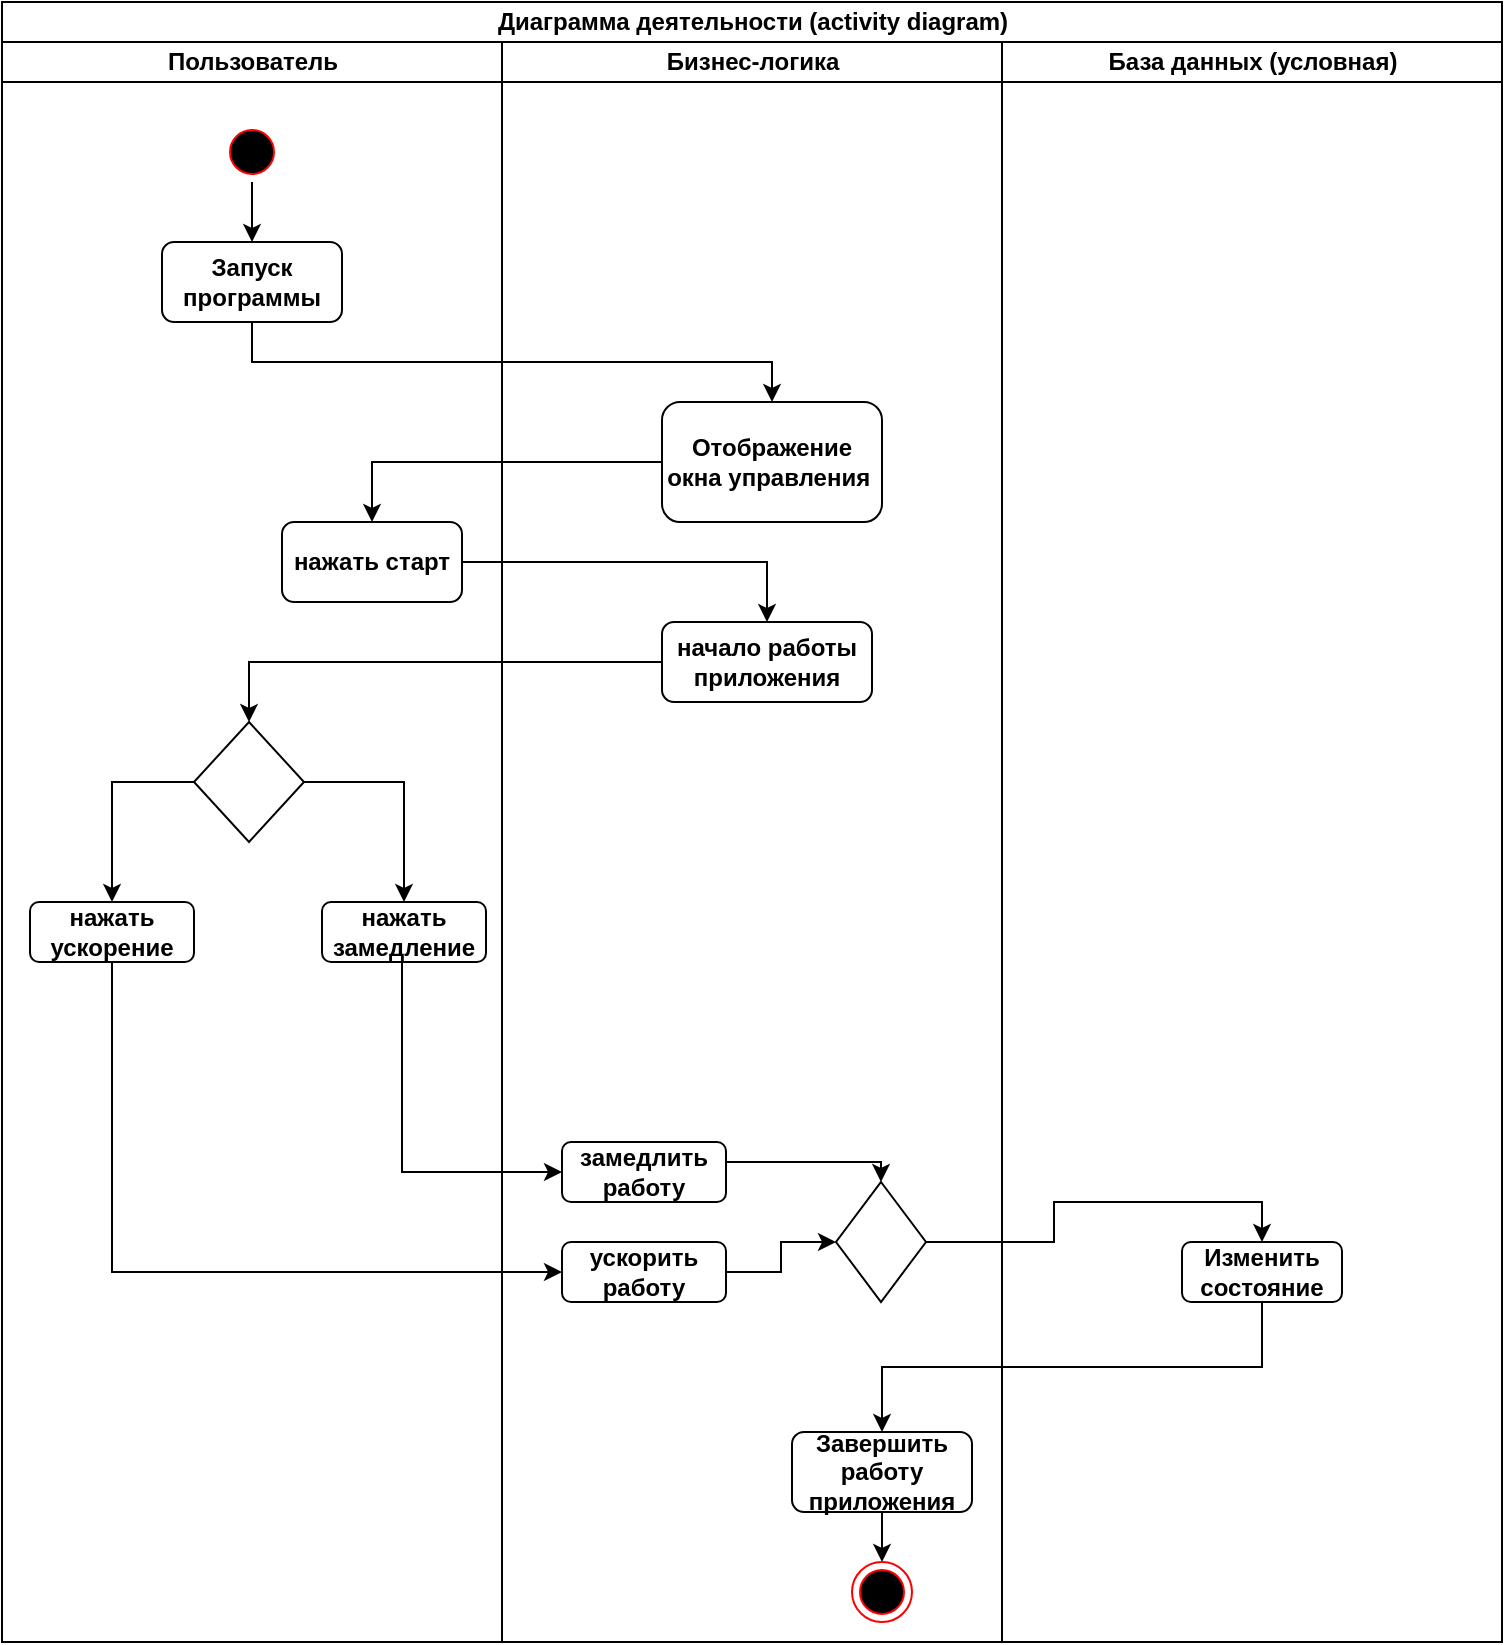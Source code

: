 <mxfile version="12.3.3" type="device" pages="1"><diagram id="g-lSbzx8XKHLL1eZhLI1" name="Page-1"><mxGraphModel dx="1374" dy="747" grid="1" gridSize="10" guides="1" tooltips="1" connect="1" arrows="1" fold="1" page="1" pageScale="1" pageWidth="1920" pageHeight="1200" math="0" shadow="0"><root><mxCell id="0"/><mxCell id="1" parent="0"/><mxCell id="4SXV6lbyYRFHNLvJQAEv-1" value="Диаграмма деятельности (activity diagram)" style="swimlane;html=1;childLayout=stackLayout;resizeParent=1;resizeParentMax=0;startSize=20;" parent="1" vertex="1"><mxGeometry x="520" y="160" width="750" height="820" as="geometry"/></mxCell><mxCell id="4SXV6lbyYRFHNLvJQAEv-2" value="Пользователь" style="swimlane;html=1;startSize=20;" parent="4SXV6lbyYRFHNLvJQAEv-1" vertex="1"><mxGeometry y="20" width="250" height="800" as="geometry"/></mxCell><mxCell id="4SXV6lbyYRFHNLvJQAEv-8" style="edgeStyle=orthogonalEdgeStyle;rounded=0;orthogonalLoop=1;jettySize=auto;html=1;entryX=0.5;entryY=0;entryDx=0;entryDy=0;" parent="4SXV6lbyYRFHNLvJQAEv-2" source="4SXV6lbyYRFHNLvJQAEv-5" target="4SXV6lbyYRFHNLvJQAEv-7" edge="1"><mxGeometry relative="1" as="geometry"/></mxCell><mxCell id="4SXV6lbyYRFHNLvJQAEv-5" value="" style="ellipse;html=1;shape=startState;fillColor=#000000;strokeColor=#ff0000;" parent="4SXV6lbyYRFHNLvJQAEv-2" vertex="1"><mxGeometry x="110" y="40" width="30" height="30" as="geometry"/></mxCell><mxCell id="4SXV6lbyYRFHNLvJQAEv-7" value="&lt;b&gt;Запуск программы&lt;/b&gt;" style="rounded=1;whiteSpace=wrap;html=1;" parent="4SXV6lbyYRFHNLvJQAEv-2" vertex="1"><mxGeometry x="80" y="100" width="90" height="40" as="geometry"/></mxCell><mxCell id="4SXV6lbyYRFHNLvJQAEv-17" value="&lt;b&gt;нажать старт&lt;/b&gt;" style="rounded=1;whiteSpace=wrap;html=1;" parent="4SXV6lbyYRFHNLvJQAEv-2" vertex="1"><mxGeometry x="140" y="240" width="90" height="40" as="geometry"/></mxCell><mxCell id="itQQjxJknd3s8yDi89fr-10" style="edgeStyle=orthogonalEdgeStyle;rounded=0;orthogonalLoop=1;jettySize=auto;html=1;entryX=0.5;entryY=0;entryDx=0;entryDy=0;" parent="4SXV6lbyYRFHNLvJQAEv-2" source="itQQjxJknd3s8yDi89fr-5" target="itQQjxJknd3s8yDi89fr-9" edge="1"><mxGeometry relative="1" as="geometry"><Array as="points"><mxPoint x="201" y="370"/></Array></mxGeometry></mxCell><mxCell id="_w8A_odkxahJ6DHF2Ujv-1" style="edgeStyle=orthogonalEdgeStyle;rounded=0;orthogonalLoop=1;jettySize=auto;html=1;entryX=0.5;entryY=0;entryDx=0;entryDy=0;" parent="4SXV6lbyYRFHNLvJQAEv-2" source="itQQjxJknd3s8yDi89fr-5" target="itQQjxJknd3s8yDi89fr-8" edge="1"><mxGeometry relative="1" as="geometry"><Array as="points"><mxPoint x="55" y="370"/></Array></mxGeometry></mxCell><mxCell id="itQQjxJknd3s8yDi89fr-5" value="" style="rhombus;whiteSpace=wrap;html=1;" parent="4SXV6lbyYRFHNLvJQAEv-2" vertex="1"><mxGeometry x="96" y="340" width="55" height="60" as="geometry"/></mxCell><mxCell id="itQQjxJknd3s8yDi89fr-8" value="&lt;b&gt;нажать ускорение&lt;/b&gt;" style="rounded=1;whiteSpace=wrap;html=1;" parent="4SXV6lbyYRFHNLvJQAEv-2" vertex="1"><mxGeometry x="14" y="430" width="82" height="30" as="geometry"/></mxCell><mxCell id="itQQjxJknd3s8yDi89fr-9" value="&lt;b&gt;нажать замедление&lt;/b&gt;" style="rounded=1;whiteSpace=wrap;html=1;" parent="4SXV6lbyYRFHNLvJQAEv-2" vertex="1"><mxGeometry x="160" y="430" width="82" height="30" as="geometry"/></mxCell><mxCell id="4SXV6lbyYRFHNLvJQAEv-3" value="Бизнес-логика" style="swimlane;html=1;startSize=20;" parent="4SXV6lbyYRFHNLvJQAEv-1" vertex="1"><mxGeometry x="250" y="20" width="250" height="800" as="geometry"/></mxCell><mxCell id="4SXV6lbyYRFHNLvJQAEv-15" value="&lt;b&gt;Отображение окна управления&amp;nbsp;&lt;/b&gt;" style="rounded=1;whiteSpace=wrap;html=1;" parent="4SXV6lbyYRFHNLvJQAEv-3" vertex="1"><mxGeometry x="80" y="180" width="110" height="60" as="geometry"/></mxCell><mxCell id="4SXV6lbyYRFHNLvJQAEv-20" value="&lt;b&gt;начало работы приложения&lt;/b&gt;" style="rounded=1;whiteSpace=wrap;html=1;" parent="4SXV6lbyYRFHNLvJQAEv-3" vertex="1"><mxGeometry x="80" y="290" width="105" height="40" as="geometry"/></mxCell><mxCell id="4SXV6lbyYRFHNLvJQAEv-29" style="edgeStyle=orthogonalEdgeStyle;rounded=0;orthogonalLoop=1;jettySize=auto;html=1;entryX=0.5;entryY=0;entryDx=0;entryDy=0;" parent="4SXV6lbyYRFHNLvJQAEv-3" source="4SXV6lbyYRFHNLvJQAEv-24" target="4SXV6lbyYRFHNLvJQAEv-28" edge="1"><mxGeometry relative="1" as="geometry"/></mxCell><mxCell id="4SXV6lbyYRFHNLvJQAEv-24" value="&lt;b&gt;Завершить работу приложения&lt;/b&gt;" style="rounded=1;whiteSpace=wrap;html=1;" parent="4SXV6lbyYRFHNLvJQAEv-3" vertex="1"><mxGeometry x="145" y="695" width="90" height="40" as="geometry"/></mxCell><mxCell id="4SXV6lbyYRFHNLvJQAEv-28" value="" style="ellipse;html=1;shape=endState;fillColor=#000000;strokeColor=#ff0000;" parent="4SXV6lbyYRFHNLvJQAEv-3" vertex="1"><mxGeometry x="175" y="760" width="30" height="30" as="geometry"/></mxCell><mxCell id="_w8A_odkxahJ6DHF2Ujv-10" style="edgeStyle=orthogonalEdgeStyle;rounded=0;orthogonalLoop=1;jettySize=auto;html=1;entryX=0.5;entryY=0;entryDx=0;entryDy=0;" parent="4SXV6lbyYRFHNLvJQAEv-3" source="itQQjxJknd3s8yDi89fr-14" target="_w8A_odkxahJ6DHF2Ujv-7" edge="1"><mxGeometry relative="1" as="geometry"><Array as="points"><mxPoint x="190" y="560"/></Array></mxGeometry></mxCell><mxCell id="itQQjxJknd3s8yDi89fr-14" value="&lt;b&gt;замедлить работу&lt;/b&gt;" style="rounded=1;whiteSpace=wrap;html=1;" parent="4SXV6lbyYRFHNLvJQAEv-3" vertex="1"><mxGeometry x="30" y="550" width="82" height="30" as="geometry"/></mxCell><mxCell id="7ro3o94Duv1FKXPLzBZD-2" style="edgeStyle=orthogonalEdgeStyle;rounded=0;orthogonalLoop=1;jettySize=auto;html=1;entryX=0;entryY=0.5;entryDx=0;entryDy=0;" edge="1" parent="4SXV6lbyYRFHNLvJQAEv-3" source="itQQjxJknd3s8yDi89fr-15" target="_w8A_odkxahJ6DHF2Ujv-7"><mxGeometry relative="1" as="geometry"/></mxCell><mxCell id="itQQjxJknd3s8yDi89fr-15" value="&lt;b&gt;ускорить работу&lt;/b&gt;" style="rounded=1;whiteSpace=wrap;html=1;" parent="4SXV6lbyYRFHNLvJQAEv-3" vertex="1"><mxGeometry x="30" y="600" width="82" height="30" as="geometry"/></mxCell><mxCell id="_w8A_odkxahJ6DHF2Ujv-7" value="" style="rhombus;whiteSpace=wrap;html=1;" parent="4SXV6lbyYRFHNLvJQAEv-3" vertex="1"><mxGeometry x="167" y="570" width="45" height="60" as="geometry"/></mxCell><mxCell id="4SXV6lbyYRFHNLvJQAEv-4" value="База данных (условная)" style="swimlane;html=1;startSize=20;" parent="4SXV6lbyYRFHNLvJQAEv-1" vertex="1"><mxGeometry x="500" y="20" width="250" height="800" as="geometry"/></mxCell><mxCell id="7ro3o94Duv1FKXPLzBZD-1" value="&lt;b&gt;Изменить состояние&lt;/b&gt;" style="rounded=1;whiteSpace=wrap;html=1;" vertex="1" parent="4SXV6lbyYRFHNLvJQAEv-4"><mxGeometry x="90" y="600" width="80" height="30" as="geometry"/></mxCell><mxCell id="4SXV6lbyYRFHNLvJQAEv-19" style="edgeStyle=orthogonalEdgeStyle;rounded=0;orthogonalLoop=1;jettySize=auto;html=1;entryX=0.5;entryY=0;entryDx=0;entryDy=0;" parent="4SXV6lbyYRFHNLvJQAEv-1" source="4SXV6lbyYRFHNLvJQAEv-15" target="4SXV6lbyYRFHNLvJQAEv-17" edge="1"><mxGeometry relative="1" as="geometry"><Array as="points"><mxPoint x="185" y="230"/></Array></mxGeometry></mxCell><mxCell id="4SXV6lbyYRFHNLvJQAEv-21" style="edgeStyle=orthogonalEdgeStyle;rounded=0;orthogonalLoop=1;jettySize=auto;html=1;entryX=0.5;entryY=0;entryDx=0;entryDy=0;" parent="4SXV6lbyYRFHNLvJQAEv-1" source="4SXV6lbyYRFHNLvJQAEv-17" target="4SXV6lbyYRFHNLvJQAEv-20" edge="1"><mxGeometry relative="1" as="geometry"/></mxCell><mxCell id="4SXV6lbyYRFHNLvJQAEv-32" style="edgeStyle=orthogonalEdgeStyle;rounded=0;orthogonalLoop=1;jettySize=auto;html=1;entryX=0.5;entryY=0;entryDx=0;entryDy=0;" parent="4SXV6lbyYRFHNLvJQAEv-1" source="4SXV6lbyYRFHNLvJQAEv-7" target="4SXV6lbyYRFHNLvJQAEv-15" edge="1"><mxGeometry relative="1" as="geometry"><Array as="points"><mxPoint x="125" y="180"/><mxPoint x="385" y="180"/></Array></mxGeometry></mxCell><mxCell id="4SXV6lbyYRFHNLvJQAEv-43" style="edgeStyle=orthogonalEdgeStyle;rounded=0;orthogonalLoop=1;jettySize=auto;html=1;entryX=0.5;entryY=0;entryDx=0;entryDy=0;" parent="4SXV6lbyYRFHNLvJQAEv-1" source="4SXV6lbyYRFHNLvJQAEv-20" target="itQQjxJknd3s8yDi89fr-5" edge="1"><mxGeometry relative="1" as="geometry"><mxPoint x="113" y="350" as="targetPoint"/></mxGeometry></mxCell><mxCell id="_w8A_odkxahJ6DHF2Ujv-3" style="edgeStyle=orthogonalEdgeStyle;rounded=0;orthogonalLoop=1;jettySize=auto;html=1;entryX=0;entryY=0.5;entryDx=0;entryDy=0;" parent="4SXV6lbyYRFHNLvJQAEv-1" source="itQQjxJknd3s8yDi89fr-8" target="itQQjxJknd3s8yDi89fr-15" edge="1"><mxGeometry relative="1" as="geometry"><Array as="points"><mxPoint x="55" y="635"/></Array></mxGeometry></mxCell><mxCell id="_w8A_odkxahJ6DHF2Ujv-4" style="edgeStyle=orthogonalEdgeStyle;rounded=0;orthogonalLoop=1;jettySize=auto;html=1;entryX=0;entryY=0.5;entryDx=0;entryDy=0;" parent="4SXV6lbyYRFHNLvJQAEv-1" source="itQQjxJknd3s8yDi89fr-9" target="itQQjxJknd3s8yDi89fr-14" edge="1"><mxGeometry relative="1" as="geometry"><Array as="points"><mxPoint x="200" y="585"/></Array></mxGeometry></mxCell><mxCell id="7ro3o94Duv1FKXPLzBZD-3" style="edgeStyle=orthogonalEdgeStyle;rounded=0;orthogonalLoop=1;jettySize=auto;html=1;entryX=0.5;entryY=0;entryDx=0;entryDy=0;" edge="1" parent="4SXV6lbyYRFHNLvJQAEv-1" source="_w8A_odkxahJ6DHF2Ujv-7" target="7ro3o94Duv1FKXPLzBZD-1"><mxGeometry relative="1" as="geometry"/></mxCell><mxCell id="7ro3o94Duv1FKXPLzBZD-4" style="edgeStyle=orthogonalEdgeStyle;rounded=0;orthogonalLoop=1;jettySize=auto;html=1;exitX=0.5;exitY=1;exitDx=0;exitDy=0;entryX=0.5;entryY=0;entryDx=0;entryDy=0;" edge="1" parent="4SXV6lbyYRFHNLvJQAEv-1" source="7ro3o94Duv1FKXPLzBZD-1" target="4SXV6lbyYRFHNLvJQAEv-24"><mxGeometry relative="1" as="geometry"/></mxCell></root></mxGraphModel></diagram></mxfile>